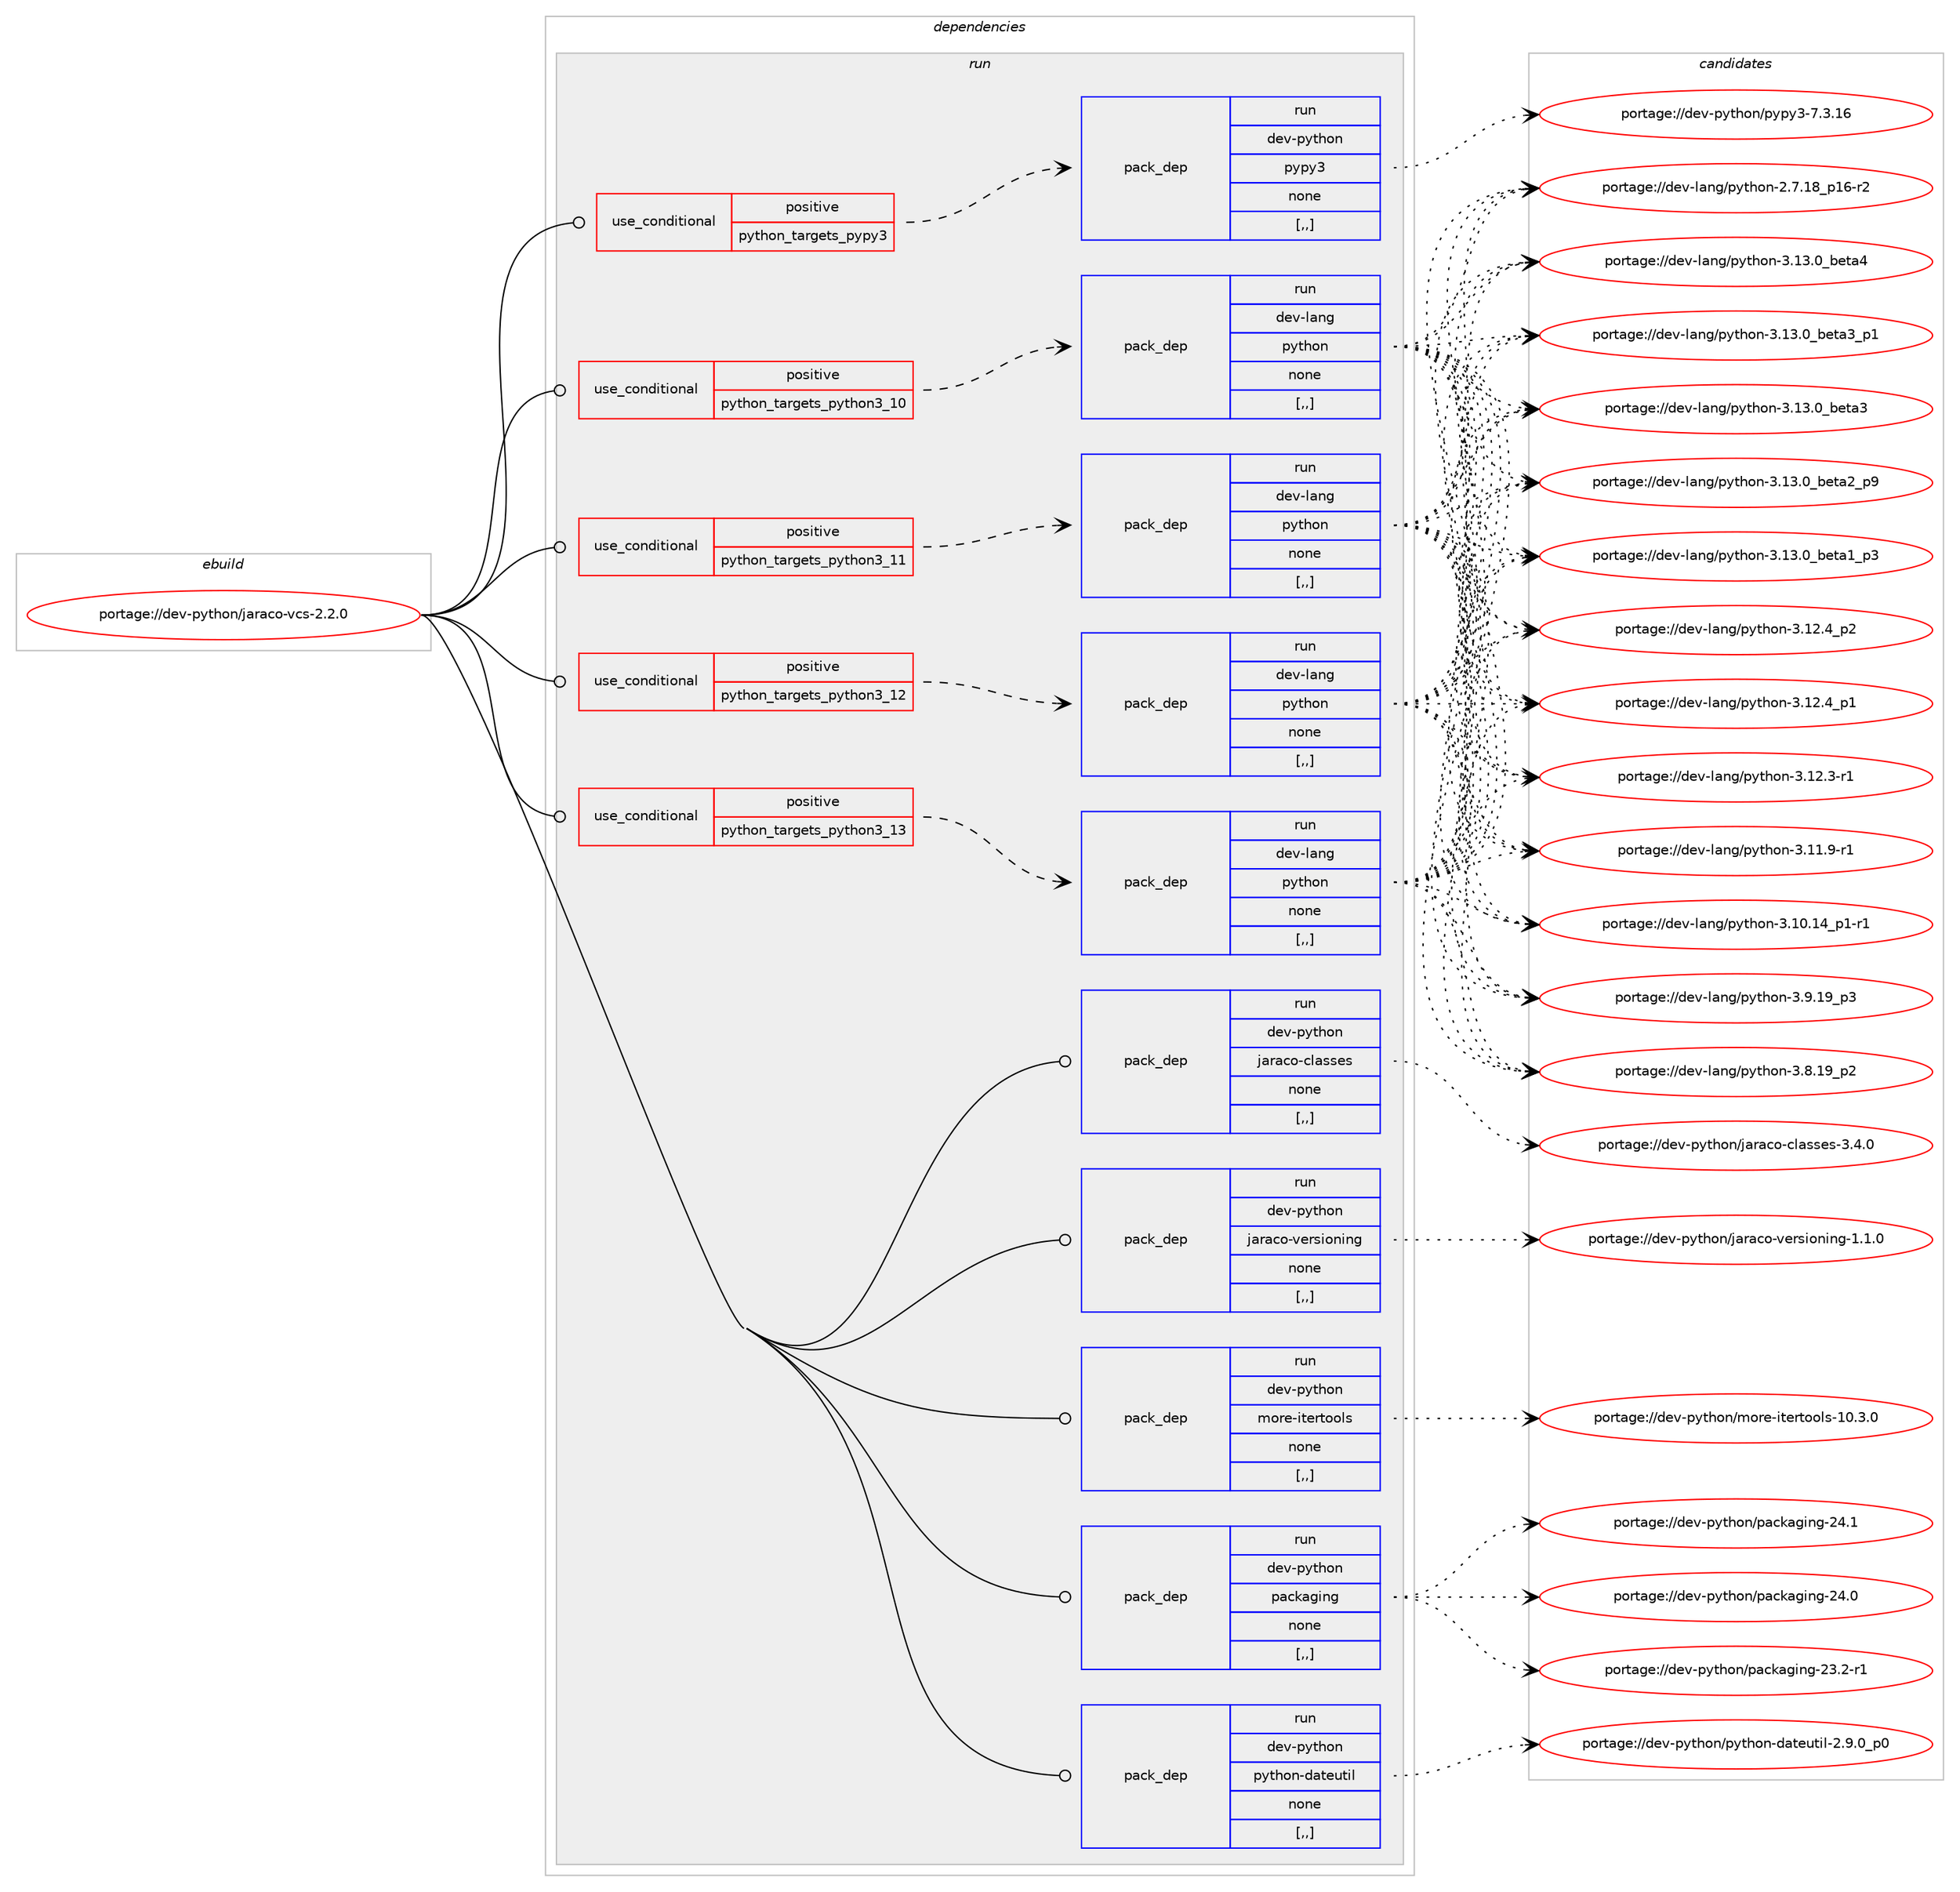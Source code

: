 digraph prolog {

# *************
# Graph options
# *************

newrank=true;
concentrate=true;
compound=true;
graph [rankdir=LR,fontname=Helvetica,fontsize=10,ranksep=1.5];#, ranksep=2.5, nodesep=0.2];
edge  [arrowhead=vee];
node  [fontname=Helvetica,fontsize=10];

# **********
# The ebuild
# **********

subgraph cluster_leftcol {
color=gray;
label=<<i>ebuild</i>>;
id [label="portage://dev-python/jaraco-vcs-2.2.0", color=red, width=4, href="../dev-python/jaraco-vcs-2.2.0.svg"];
}

# ****************
# The dependencies
# ****************

subgraph cluster_midcol {
color=gray;
label=<<i>dependencies</i>>;
subgraph cluster_compile {
fillcolor="#eeeeee";
style=filled;
label=<<i>compile</i>>;
}
subgraph cluster_compileandrun {
fillcolor="#eeeeee";
style=filled;
label=<<i>compile and run</i>>;
}
subgraph cluster_run {
fillcolor="#eeeeee";
style=filled;
label=<<i>run</i>>;
subgraph cond33899 {
dependency149120 [label=<<TABLE BORDER="0" CELLBORDER="1" CELLSPACING="0" CELLPADDING="4"><TR><TD ROWSPAN="3" CELLPADDING="10">use_conditional</TD></TR><TR><TD>positive</TD></TR><TR><TD>python_targets_pypy3</TD></TR></TABLE>>, shape=none, color=red];
subgraph pack113971 {
dependency149121 [label=<<TABLE BORDER="0" CELLBORDER="1" CELLSPACING="0" CELLPADDING="4" WIDTH="220"><TR><TD ROWSPAN="6" CELLPADDING="30">pack_dep</TD></TR><TR><TD WIDTH="110">run</TD></TR><TR><TD>dev-python</TD></TR><TR><TD>pypy3</TD></TR><TR><TD>none</TD></TR><TR><TD>[,,]</TD></TR></TABLE>>, shape=none, color=blue];
}
dependency149120:e -> dependency149121:w [weight=20,style="dashed",arrowhead="vee"];
}
id:e -> dependency149120:w [weight=20,style="solid",arrowhead="odot"];
subgraph cond33900 {
dependency149122 [label=<<TABLE BORDER="0" CELLBORDER="1" CELLSPACING="0" CELLPADDING="4"><TR><TD ROWSPAN="3" CELLPADDING="10">use_conditional</TD></TR><TR><TD>positive</TD></TR><TR><TD>python_targets_python3_10</TD></TR></TABLE>>, shape=none, color=red];
subgraph pack113972 {
dependency149123 [label=<<TABLE BORDER="0" CELLBORDER="1" CELLSPACING="0" CELLPADDING="4" WIDTH="220"><TR><TD ROWSPAN="6" CELLPADDING="30">pack_dep</TD></TR><TR><TD WIDTH="110">run</TD></TR><TR><TD>dev-lang</TD></TR><TR><TD>python</TD></TR><TR><TD>none</TD></TR><TR><TD>[,,]</TD></TR></TABLE>>, shape=none, color=blue];
}
dependency149122:e -> dependency149123:w [weight=20,style="dashed",arrowhead="vee"];
}
id:e -> dependency149122:w [weight=20,style="solid",arrowhead="odot"];
subgraph cond33901 {
dependency149124 [label=<<TABLE BORDER="0" CELLBORDER="1" CELLSPACING="0" CELLPADDING="4"><TR><TD ROWSPAN="3" CELLPADDING="10">use_conditional</TD></TR><TR><TD>positive</TD></TR><TR><TD>python_targets_python3_11</TD></TR></TABLE>>, shape=none, color=red];
subgraph pack113973 {
dependency149125 [label=<<TABLE BORDER="0" CELLBORDER="1" CELLSPACING="0" CELLPADDING="4" WIDTH="220"><TR><TD ROWSPAN="6" CELLPADDING="30">pack_dep</TD></TR><TR><TD WIDTH="110">run</TD></TR><TR><TD>dev-lang</TD></TR><TR><TD>python</TD></TR><TR><TD>none</TD></TR><TR><TD>[,,]</TD></TR></TABLE>>, shape=none, color=blue];
}
dependency149124:e -> dependency149125:w [weight=20,style="dashed",arrowhead="vee"];
}
id:e -> dependency149124:w [weight=20,style="solid",arrowhead="odot"];
subgraph cond33902 {
dependency149126 [label=<<TABLE BORDER="0" CELLBORDER="1" CELLSPACING="0" CELLPADDING="4"><TR><TD ROWSPAN="3" CELLPADDING="10">use_conditional</TD></TR><TR><TD>positive</TD></TR><TR><TD>python_targets_python3_12</TD></TR></TABLE>>, shape=none, color=red];
subgraph pack113974 {
dependency149127 [label=<<TABLE BORDER="0" CELLBORDER="1" CELLSPACING="0" CELLPADDING="4" WIDTH="220"><TR><TD ROWSPAN="6" CELLPADDING="30">pack_dep</TD></TR><TR><TD WIDTH="110">run</TD></TR><TR><TD>dev-lang</TD></TR><TR><TD>python</TD></TR><TR><TD>none</TD></TR><TR><TD>[,,]</TD></TR></TABLE>>, shape=none, color=blue];
}
dependency149126:e -> dependency149127:w [weight=20,style="dashed",arrowhead="vee"];
}
id:e -> dependency149126:w [weight=20,style="solid",arrowhead="odot"];
subgraph cond33903 {
dependency149128 [label=<<TABLE BORDER="0" CELLBORDER="1" CELLSPACING="0" CELLPADDING="4"><TR><TD ROWSPAN="3" CELLPADDING="10">use_conditional</TD></TR><TR><TD>positive</TD></TR><TR><TD>python_targets_python3_13</TD></TR></TABLE>>, shape=none, color=red];
subgraph pack113975 {
dependency149129 [label=<<TABLE BORDER="0" CELLBORDER="1" CELLSPACING="0" CELLPADDING="4" WIDTH="220"><TR><TD ROWSPAN="6" CELLPADDING="30">pack_dep</TD></TR><TR><TD WIDTH="110">run</TD></TR><TR><TD>dev-lang</TD></TR><TR><TD>python</TD></TR><TR><TD>none</TD></TR><TR><TD>[,,]</TD></TR></TABLE>>, shape=none, color=blue];
}
dependency149128:e -> dependency149129:w [weight=20,style="dashed",arrowhead="vee"];
}
id:e -> dependency149128:w [weight=20,style="solid",arrowhead="odot"];
subgraph pack113976 {
dependency149130 [label=<<TABLE BORDER="0" CELLBORDER="1" CELLSPACING="0" CELLPADDING="4" WIDTH="220"><TR><TD ROWSPAN="6" CELLPADDING="30">pack_dep</TD></TR><TR><TD WIDTH="110">run</TD></TR><TR><TD>dev-python</TD></TR><TR><TD>jaraco-classes</TD></TR><TR><TD>none</TD></TR><TR><TD>[,,]</TD></TR></TABLE>>, shape=none, color=blue];
}
id:e -> dependency149130:w [weight=20,style="solid",arrowhead="odot"];
subgraph pack113977 {
dependency149131 [label=<<TABLE BORDER="0" CELLBORDER="1" CELLSPACING="0" CELLPADDING="4" WIDTH="220"><TR><TD ROWSPAN="6" CELLPADDING="30">pack_dep</TD></TR><TR><TD WIDTH="110">run</TD></TR><TR><TD>dev-python</TD></TR><TR><TD>jaraco-versioning</TD></TR><TR><TD>none</TD></TR><TR><TD>[,,]</TD></TR></TABLE>>, shape=none, color=blue];
}
id:e -> dependency149131:w [weight=20,style="solid",arrowhead="odot"];
subgraph pack113978 {
dependency149132 [label=<<TABLE BORDER="0" CELLBORDER="1" CELLSPACING="0" CELLPADDING="4" WIDTH="220"><TR><TD ROWSPAN="6" CELLPADDING="30">pack_dep</TD></TR><TR><TD WIDTH="110">run</TD></TR><TR><TD>dev-python</TD></TR><TR><TD>more-itertools</TD></TR><TR><TD>none</TD></TR><TR><TD>[,,]</TD></TR></TABLE>>, shape=none, color=blue];
}
id:e -> dependency149132:w [weight=20,style="solid",arrowhead="odot"];
subgraph pack113979 {
dependency149133 [label=<<TABLE BORDER="0" CELLBORDER="1" CELLSPACING="0" CELLPADDING="4" WIDTH="220"><TR><TD ROWSPAN="6" CELLPADDING="30">pack_dep</TD></TR><TR><TD WIDTH="110">run</TD></TR><TR><TD>dev-python</TD></TR><TR><TD>packaging</TD></TR><TR><TD>none</TD></TR><TR><TD>[,,]</TD></TR></TABLE>>, shape=none, color=blue];
}
id:e -> dependency149133:w [weight=20,style="solid",arrowhead="odot"];
subgraph pack113980 {
dependency149134 [label=<<TABLE BORDER="0" CELLBORDER="1" CELLSPACING="0" CELLPADDING="4" WIDTH="220"><TR><TD ROWSPAN="6" CELLPADDING="30">pack_dep</TD></TR><TR><TD WIDTH="110">run</TD></TR><TR><TD>dev-python</TD></TR><TR><TD>python-dateutil</TD></TR><TR><TD>none</TD></TR><TR><TD>[,,]</TD></TR></TABLE>>, shape=none, color=blue];
}
id:e -> dependency149134:w [weight=20,style="solid",arrowhead="odot"];
}
}

# **************
# The candidates
# **************

subgraph cluster_choices {
rank=same;
color=gray;
label=<<i>candidates</i>>;

subgraph choice113971 {
color=black;
nodesep=1;
choice10010111845112121116104111110471121211121215145554651464954 [label="portage://dev-python/pypy3-7.3.16", color=red, width=4,href="../dev-python/pypy3-7.3.16.svg"];
dependency149121:e -> choice10010111845112121116104111110471121211121215145554651464954:w [style=dotted,weight="100"];
}
subgraph choice113972 {
color=black;
nodesep=1;
choice1001011184510897110103471121211161041111104551464951464895981011169752 [label="portage://dev-lang/python-3.13.0_beta4", color=red, width=4,href="../dev-lang/python-3.13.0_beta4.svg"];
choice10010111845108971101034711212111610411111045514649514648959810111697519511249 [label="portage://dev-lang/python-3.13.0_beta3_p1", color=red, width=4,href="../dev-lang/python-3.13.0_beta3_p1.svg"];
choice1001011184510897110103471121211161041111104551464951464895981011169751 [label="portage://dev-lang/python-3.13.0_beta3", color=red, width=4,href="../dev-lang/python-3.13.0_beta3.svg"];
choice10010111845108971101034711212111610411111045514649514648959810111697509511257 [label="portage://dev-lang/python-3.13.0_beta2_p9", color=red, width=4,href="../dev-lang/python-3.13.0_beta2_p9.svg"];
choice10010111845108971101034711212111610411111045514649514648959810111697499511251 [label="portage://dev-lang/python-3.13.0_beta1_p3", color=red, width=4,href="../dev-lang/python-3.13.0_beta1_p3.svg"];
choice100101118451089711010347112121116104111110455146495046529511250 [label="portage://dev-lang/python-3.12.4_p2", color=red, width=4,href="../dev-lang/python-3.12.4_p2.svg"];
choice100101118451089711010347112121116104111110455146495046529511249 [label="portage://dev-lang/python-3.12.4_p1", color=red, width=4,href="../dev-lang/python-3.12.4_p1.svg"];
choice100101118451089711010347112121116104111110455146495046514511449 [label="portage://dev-lang/python-3.12.3-r1", color=red, width=4,href="../dev-lang/python-3.12.3-r1.svg"];
choice100101118451089711010347112121116104111110455146494946574511449 [label="portage://dev-lang/python-3.11.9-r1", color=red, width=4,href="../dev-lang/python-3.11.9-r1.svg"];
choice100101118451089711010347112121116104111110455146494846495295112494511449 [label="portage://dev-lang/python-3.10.14_p1-r1", color=red, width=4,href="../dev-lang/python-3.10.14_p1-r1.svg"];
choice100101118451089711010347112121116104111110455146574649579511251 [label="portage://dev-lang/python-3.9.19_p3", color=red, width=4,href="../dev-lang/python-3.9.19_p3.svg"];
choice100101118451089711010347112121116104111110455146564649579511250 [label="portage://dev-lang/python-3.8.19_p2", color=red, width=4,href="../dev-lang/python-3.8.19_p2.svg"];
choice100101118451089711010347112121116104111110455046554649569511249544511450 [label="portage://dev-lang/python-2.7.18_p16-r2", color=red, width=4,href="../dev-lang/python-2.7.18_p16-r2.svg"];
dependency149123:e -> choice1001011184510897110103471121211161041111104551464951464895981011169752:w [style=dotted,weight="100"];
dependency149123:e -> choice10010111845108971101034711212111610411111045514649514648959810111697519511249:w [style=dotted,weight="100"];
dependency149123:e -> choice1001011184510897110103471121211161041111104551464951464895981011169751:w [style=dotted,weight="100"];
dependency149123:e -> choice10010111845108971101034711212111610411111045514649514648959810111697509511257:w [style=dotted,weight="100"];
dependency149123:e -> choice10010111845108971101034711212111610411111045514649514648959810111697499511251:w [style=dotted,weight="100"];
dependency149123:e -> choice100101118451089711010347112121116104111110455146495046529511250:w [style=dotted,weight="100"];
dependency149123:e -> choice100101118451089711010347112121116104111110455146495046529511249:w [style=dotted,weight="100"];
dependency149123:e -> choice100101118451089711010347112121116104111110455146495046514511449:w [style=dotted,weight="100"];
dependency149123:e -> choice100101118451089711010347112121116104111110455146494946574511449:w [style=dotted,weight="100"];
dependency149123:e -> choice100101118451089711010347112121116104111110455146494846495295112494511449:w [style=dotted,weight="100"];
dependency149123:e -> choice100101118451089711010347112121116104111110455146574649579511251:w [style=dotted,weight="100"];
dependency149123:e -> choice100101118451089711010347112121116104111110455146564649579511250:w [style=dotted,weight="100"];
dependency149123:e -> choice100101118451089711010347112121116104111110455046554649569511249544511450:w [style=dotted,weight="100"];
}
subgraph choice113973 {
color=black;
nodesep=1;
choice1001011184510897110103471121211161041111104551464951464895981011169752 [label="portage://dev-lang/python-3.13.0_beta4", color=red, width=4,href="../dev-lang/python-3.13.0_beta4.svg"];
choice10010111845108971101034711212111610411111045514649514648959810111697519511249 [label="portage://dev-lang/python-3.13.0_beta3_p1", color=red, width=4,href="../dev-lang/python-3.13.0_beta3_p1.svg"];
choice1001011184510897110103471121211161041111104551464951464895981011169751 [label="portage://dev-lang/python-3.13.0_beta3", color=red, width=4,href="../dev-lang/python-3.13.0_beta3.svg"];
choice10010111845108971101034711212111610411111045514649514648959810111697509511257 [label="portage://dev-lang/python-3.13.0_beta2_p9", color=red, width=4,href="../dev-lang/python-3.13.0_beta2_p9.svg"];
choice10010111845108971101034711212111610411111045514649514648959810111697499511251 [label="portage://dev-lang/python-3.13.0_beta1_p3", color=red, width=4,href="../dev-lang/python-3.13.0_beta1_p3.svg"];
choice100101118451089711010347112121116104111110455146495046529511250 [label="portage://dev-lang/python-3.12.4_p2", color=red, width=4,href="../dev-lang/python-3.12.4_p2.svg"];
choice100101118451089711010347112121116104111110455146495046529511249 [label="portage://dev-lang/python-3.12.4_p1", color=red, width=4,href="../dev-lang/python-3.12.4_p1.svg"];
choice100101118451089711010347112121116104111110455146495046514511449 [label="portage://dev-lang/python-3.12.3-r1", color=red, width=4,href="../dev-lang/python-3.12.3-r1.svg"];
choice100101118451089711010347112121116104111110455146494946574511449 [label="portage://dev-lang/python-3.11.9-r1", color=red, width=4,href="../dev-lang/python-3.11.9-r1.svg"];
choice100101118451089711010347112121116104111110455146494846495295112494511449 [label="portage://dev-lang/python-3.10.14_p1-r1", color=red, width=4,href="../dev-lang/python-3.10.14_p1-r1.svg"];
choice100101118451089711010347112121116104111110455146574649579511251 [label="portage://dev-lang/python-3.9.19_p3", color=red, width=4,href="../dev-lang/python-3.9.19_p3.svg"];
choice100101118451089711010347112121116104111110455146564649579511250 [label="portage://dev-lang/python-3.8.19_p2", color=red, width=4,href="../dev-lang/python-3.8.19_p2.svg"];
choice100101118451089711010347112121116104111110455046554649569511249544511450 [label="portage://dev-lang/python-2.7.18_p16-r2", color=red, width=4,href="../dev-lang/python-2.7.18_p16-r2.svg"];
dependency149125:e -> choice1001011184510897110103471121211161041111104551464951464895981011169752:w [style=dotted,weight="100"];
dependency149125:e -> choice10010111845108971101034711212111610411111045514649514648959810111697519511249:w [style=dotted,weight="100"];
dependency149125:e -> choice1001011184510897110103471121211161041111104551464951464895981011169751:w [style=dotted,weight="100"];
dependency149125:e -> choice10010111845108971101034711212111610411111045514649514648959810111697509511257:w [style=dotted,weight="100"];
dependency149125:e -> choice10010111845108971101034711212111610411111045514649514648959810111697499511251:w [style=dotted,weight="100"];
dependency149125:e -> choice100101118451089711010347112121116104111110455146495046529511250:w [style=dotted,weight="100"];
dependency149125:e -> choice100101118451089711010347112121116104111110455146495046529511249:w [style=dotted,weight="100"];
dependency149125:e -> choice100101118451089711010347112121116104111110455146495046514511449:w [style=dotted,weight="100"];
dependency149125:e -> choice100101118451089711010347112121116104111110455146494946574511449:w [style=dotted,weight="100"];
dependency149125:e -> choice100101118451089711010347112121116104111110455146494846495295112494511449:w [style=dotted,weight="100"];
dependency149125:e -> choice100101118451089711010347112121116104111110455146574649579511251:w [style=dotted,weight="100"];
dependency149125:e -> choice100101118451089711010347112121116104111110455146564649579511250:w [style=dotted,weight="100"];
dependency149125:e -> choice100101118451089711010347112121116104111110455046554649569511249544511450:w [style=dotted,weight="100"];
}
subgraph choice113974 {
color=black;
nodesep=1;
choice1001011184510897110103471121211161041111104551464951464895981011169752 [label="portage://dev-lang/python-3.13.0_beta4", color=red, width=4,href="../dev-lang/python-3.13.0_beta4.svg"];
choice10010111845108971101034711212111610411111045514649514648959810111697519511249 [label="portage://dev-lang/python-3.13.0_beta3_p1", color=red, width=4,href="../dev-lang/python-3.13.0_beta3_p1.svg"];
choice1001011184510897110103471121211161041111104551464951464895981011169751 [label="portage://dev-lang/python-3.13.0_beta3", color=red, width=4,href="../dev-lang/python-3.13.0_beta3.svg"];
choice10010111845108971101034711212111610411111045514649514648959810111697509511257 [label="portage://dev-lang/python-3.13.0_beta2_p9", color=red, width=4,href="../dev-lang/python-3.13.0_beta2_p9.svg"];
choice10010111845108971101034711212111610411111045514649514648959810111697499511251 [label="portage://dev-lang/python-3.13.0_beta1_p3", color=red, width=4,href="../dev-lang/python-3.13.0_beta1_p3.svg"];
choice100101118451089711010347112121116104111110455146495046529511250 [label="portage://dev-lang/python-3.12.4_p2", color=red, width=4,href="../dev-lang/python-3.12.4_p2.svg"];
choice100101118451089711010347112121116104111110455146495046529511249 [label="portage://dev-lang/python-3.12.4_p1", color=red, width=4,href="../dev-lang/python-3.12.4_p1.svg"];
choice100101118451089711010347112121116104111110455146495046514511449 [label="portage://dev-lang/python-3.12.3-r1", color=red, width=4,href="../dev-lang/python-3.12.3-r1.svg"];
choice100101118451089711010347112121116104111110455146494946574511449 [label="portage://dev-lang/python-3.11.9-r1", color=red, width=4,href="../dev-lang/python-3.11.9-r1.svg"];
choice100101118451089711010347112121116104111110455146494846495295112494511449 [label="portage://dev-lang/python-3.10.14_p1-r1", color=red, width=4,href="../dev-lang/python-3.10.14_p1-r1.svg"];
choice100101118451089711010347112121116104111110455146574649579511251 [label="portage://dev-lang/python-3.9.19_p3", color=red, width=4,href="../dev-lang/python-3.9.19_p3.svg"];
choice100101118451089711010347112121116104111110455146564649579511250 [label="portage://dev-lang/python-3.8.19_p2", color=red, width=4,href="../dev-lang/python-3.8.19_p2.svg"];
choice100101118451089711010347112121116104111110455046554649569511249544511450 [label="portage://dev-lang/python-2.7.18_p16-r2", color=red, width=4,href="../dev-lang/python-2.7.18_p16-r2.svg"];
dependency149127:e -> choice1001011184510897110103471121211161041111104551464951464895981011169752:w [style=dotted,weight="100"];
dependency149127:e -> choice10010111845108971101034711212111610411111045514649514648959810111697519511249:w [style=dotted,weight="100"];
dependency149127:e -> choice1001011184510897110103471121211161041111104551464951464895981011169751:w [style=dotted,weight="100"];
dependency149127:e -> choice10010111845108971101034711212111610411111045514649514648959810111697509511257:w [style=dotted,weight="100"];
dependency149127:e -> choice10010111845108971101034711212111610411111045514649514648959810111697499511251:w [style=dotted,weight="100"];
dependency149127:e -> choice100101118451089711010347112121116104111110455146495046529511250:w [style=dotted,weight="100"];
dependency149127:e -> choice100101118451089711010347112121116104111110455146495046529511249:w [style=dotted,weight="100"];
dependency149127:e -> choice100101118451089711010347112121116104111110455146495046514511449:w [style=dotted,weight="100"];
dependency149127:e -> choice100101118451089711010347112121116104111110455146494946574511449:w [style=dotted,weight="100"];
dependency149127:e -> choice100101118451089711010347112121116104111110455146494846495295112494511449:w [style=dotted,weight="100"];
dependency149127:e -> choice100101118451089711010347112121116104111110455146574649579511251:w [style=dotted,weight="100"];
dependency149127:e -> choice100101118451089711010347112121116104111110455146564649579511250:w [style=dotted,weight="100"];
dependency149127:e -> choice100101118451089711010347112121116104111110455046554649569511249544511450:w [style=dotted,weight="100"];
}
subgraph choice113975 {
color=black;
nodesep=1;
choice1001011184510897110103471121211161041111104551464951464895981011169752 [label="portage://dev-lang/python-3.13.0_beta4", color=red, width=4,href="../dev-lang/python-3.13.0_beta4.svg"];
choice10010111845108971101034711212111610411111045514649514648959810111697519511249 [label="portage://dev-lang/python-3.13.0_beta3_p1", color=red, width=4,href="../dev-lang/python-3.13.0_beta3_p1.svg"];
choice1001011184510897110103471121211161041111104551464951464895981011169751 [label="portage://dev-lang/python-3.13.0_beta3", color=red, width=4,href="../dev-lang/python-3.13.0_beta3.svg"];
choice10010111845108971101034711212111610411111045514649514648959810111697509511257 [label="portage://dev-lang/python-3.13.0_beta2_p9", color=red, width=4,href="../dev-lang/python-3.13.0_beta2_p9.svg"];
choice10010111845108971101034711212111610411111045514649514648959810111697499511251 [label="portage://dev-lang/python-3.13.0_beta1_p3", color=red, width=4,href="../dev-lang/python-3.13.0_beta1_p3.svg"];
choice100101118451089711010347112121116104111110455146495046529511250 [label="portage://dev-lang/python-3.12.4_p2", color=red, width=4,href="../dev-lang/python-3.12.4_p2.svg"];
choice100101118451089711010347112121116104111110455146495046529511249 [label="portage://dev-lang/python-3.12.4_p1", color=red, width=4,href="../dev-lang/python-3.12.4_p1.svg"];
choice100101118451089711010347112121116104111110455146495046514511449 [label="portage://dev-lang/python-3.12.3-r1", color=red, width=4,href="../dev-lang/python-3.12.3-r1.svg"];
choice100101118451089711010347112121116104111110455146494946574511449 [label="portage://dev-lang/python-3.11.9-r1", color=red, width=4,href="../dev-lang/python-3.11.9-r1.svg"];
choice100101118451089711010347112121116104111110455146494846495295112494511449 [label="portage://dev-lang/python-3.10.14_p1-r1", color=red, width=4,href="../dev-lang/python-3.10.14_p1-r1.svg"];
choice100101118451089711010347112121116104111110455146574649579511251 [label="portage://dev-lang/python-3.9.19_p3", color=red, width=4,href="../dev-lang/python-3.9.19_p3.svg"];
choice100101118451089711010347112121116104111110455146564649579511250 [label="portage://dev-lang/python-3.8.19_p2", color=red, width=4,href="../dev-lang/python-3.8.19_p2.svg"];
choice100101118451089711010347112121116104111110455046554649569511249544511450 [label="portage://dev-lang/python-2.7.18_p16-r2", color=red, width=4,href="../dev-lang/python-2.7.18_p16-r2.svg"];
dependency149129:e -> choice1001011184510897110103471121211161041111104551464951464895981011169752:w [style=dotted,weight="100"];
dependency149129:e -> choice10010111845108971101034711212111610411111045514649514648959810111697519511249:w [style=dotted,weight="100"];
dependency149129:e -> choice1001011184510897110103471121211161041111104551464951464895981011169751:w [style=dotted,weight="100"];
dependency149129:e -> choice10010111845108971101034711212111610411111045514649514648959810111697509511257:w [style=dotted,weight="100"];
dependency149129:e -> choice10010111845108971101034711212111610411111045514649514648959810111697499511251:w [style=dotted,weight="100"];
dependency149129:e -> choice100101118451089711010347112121116104111110455146495046529511250:w [style=dotted,weight="100"];
dependency149129:e -> choice100101118451089711010347112121116104111110455146495046529511249:w [style=dotted,weight="100"];
dependency149129:e -> choice100101118451089711010347112121116104111110455146495046514511449:w [style=dotted,weight="100"];
dependency149129:e -> choice100101118451089711010347112121116104111110455146494946574511449:w [style=dotted,weight="100"];
dependency149129:e -> choice100101118451089711010347112121116104111110455146494846495295112494511449:w [style=dotted,weight="100"];
dependency149129:e -> choice100101118451089711010347112121116104111110455146574649579511251:w [style=dotted,weight="100"];
dependency149129:e -> choice100101118451089711010347112121116104111110455146564649579511250:w [style=dotted,weight="100"];
dependency149129:e -> choice100101118451089711010347112121116104111110455046554649569511249544511450:w [style=dotted,weight="100"];
}
subgraph choice113976 {
color=black;
nodesep=1;
choice1001011184511212111610411111047106971149799111459910897115115101115455146524648 [label="portage://dev-python/jaraco-classes-3.4.0", color=red, width=4,href="../dev-python/jaraco-classes-3.4.0.svg"];
dependency149130:e -> choice1001011184511212111610411111047106971149799111459910897115115101115455146524648:w [style=dotted,weight="100"];
}
subgraph choice113977 {
color=black;
nodesep=1;
choice100101118451121211161041111104710697114979911145118101114115105111110105110103454946494648 [label="portage://dev-python/jaraco-versioning-1.1.0", color=red, width=4,href="../dev-python/jaraco-versioning-1.1.0.svg"];
dependency149131:e -> choice100101118451121211161041111104710697114979911145118101114115105111110105110103454946494648:w [style=dotted,weight="100"];
}
subgraph choice113978 {
color=black;
nodesep=1;
choice10010111845112121116104111110471091111141014510511610111411611111110811545494846514648 [label="portage://dev-python/more-itertools-10.3.0", color=red, width=4,href="../dev-python/more-itertools-10.3.0.svg"];
dependency149132:e -> choice10010111845112121116104111110471091111141014510511610111411611111110811545494846514648:w [style=dotted,weight="100"];
}
subgraph choice113979 {
color=black;
nodesep=1;
choice10010111845112121116104111110471129799107971031051101034550524649 [label="portage://dev-python/packaging-24.1", color=red, width=4,href="../dev-python/packaging-24.1.svg"];
choice10010111845112121116104111110471129799107971031051101034550524648 [label="portage://dev-python/packaging-24.0", color=red, width=4,href="../dev-python/packaging-24.0.svg"];
choice100101118451121211161041111104711297991079710310511010345505146504511449 [label="portage://dev-python/packaging-23.2-r1", color=red, width=4,href="../dev-python/packaging-23.2-r1.svg"];
dependency149133:e -> choice10010111845112121116104111110471129799107971031051101034550524649:w [style=dotted,weight="100"];
dependency149133:e -> choice10010111845112121116104111110471129799107971031051101034550524648:w [style=dotted,weight="100"];
dependency149133:e -> choice100101118451121211161041111104711297991079710310511010345505146504511449:w [style=dotted,weight="100"];
}
subgraph choice113980 {
color=black;
nodesep=1;
choice100101118451121211161041111104711212111610411111045100971161011171161051084550465746489511248 [label="portage://dev-python/python-dateutil-2.9.0_p0", color=red, width=4,href="../dev-python/python-dateutil-2.9.0_p0.svg"];
dependency149134:e -> choice100101118451121211161041111104711212111610411111045100971161011171161051084550465746489511248:w [style=dotted,weight="100"];
}
}

}
